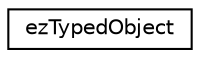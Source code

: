 digraph "Graphical Class Hierarchy"
{
 // LATEX_PDF_SIZE
  edge [fontname="Helvetica",fontsize="10",labelfontname="Helvetica",labelfontsize="10"];
  node [fontname="Helvetica",fontsize="10",shape=record];
  rankdir="LR";
  Node0 [label="ezTypedObject",height=0.2,width=0.4,color="black", fillcolor="white", style="filled",URL="$d2/d31/structez_typed_object.htm",tooltip="Defines a reference to an immutable object owned by an ezVariant."];
}
